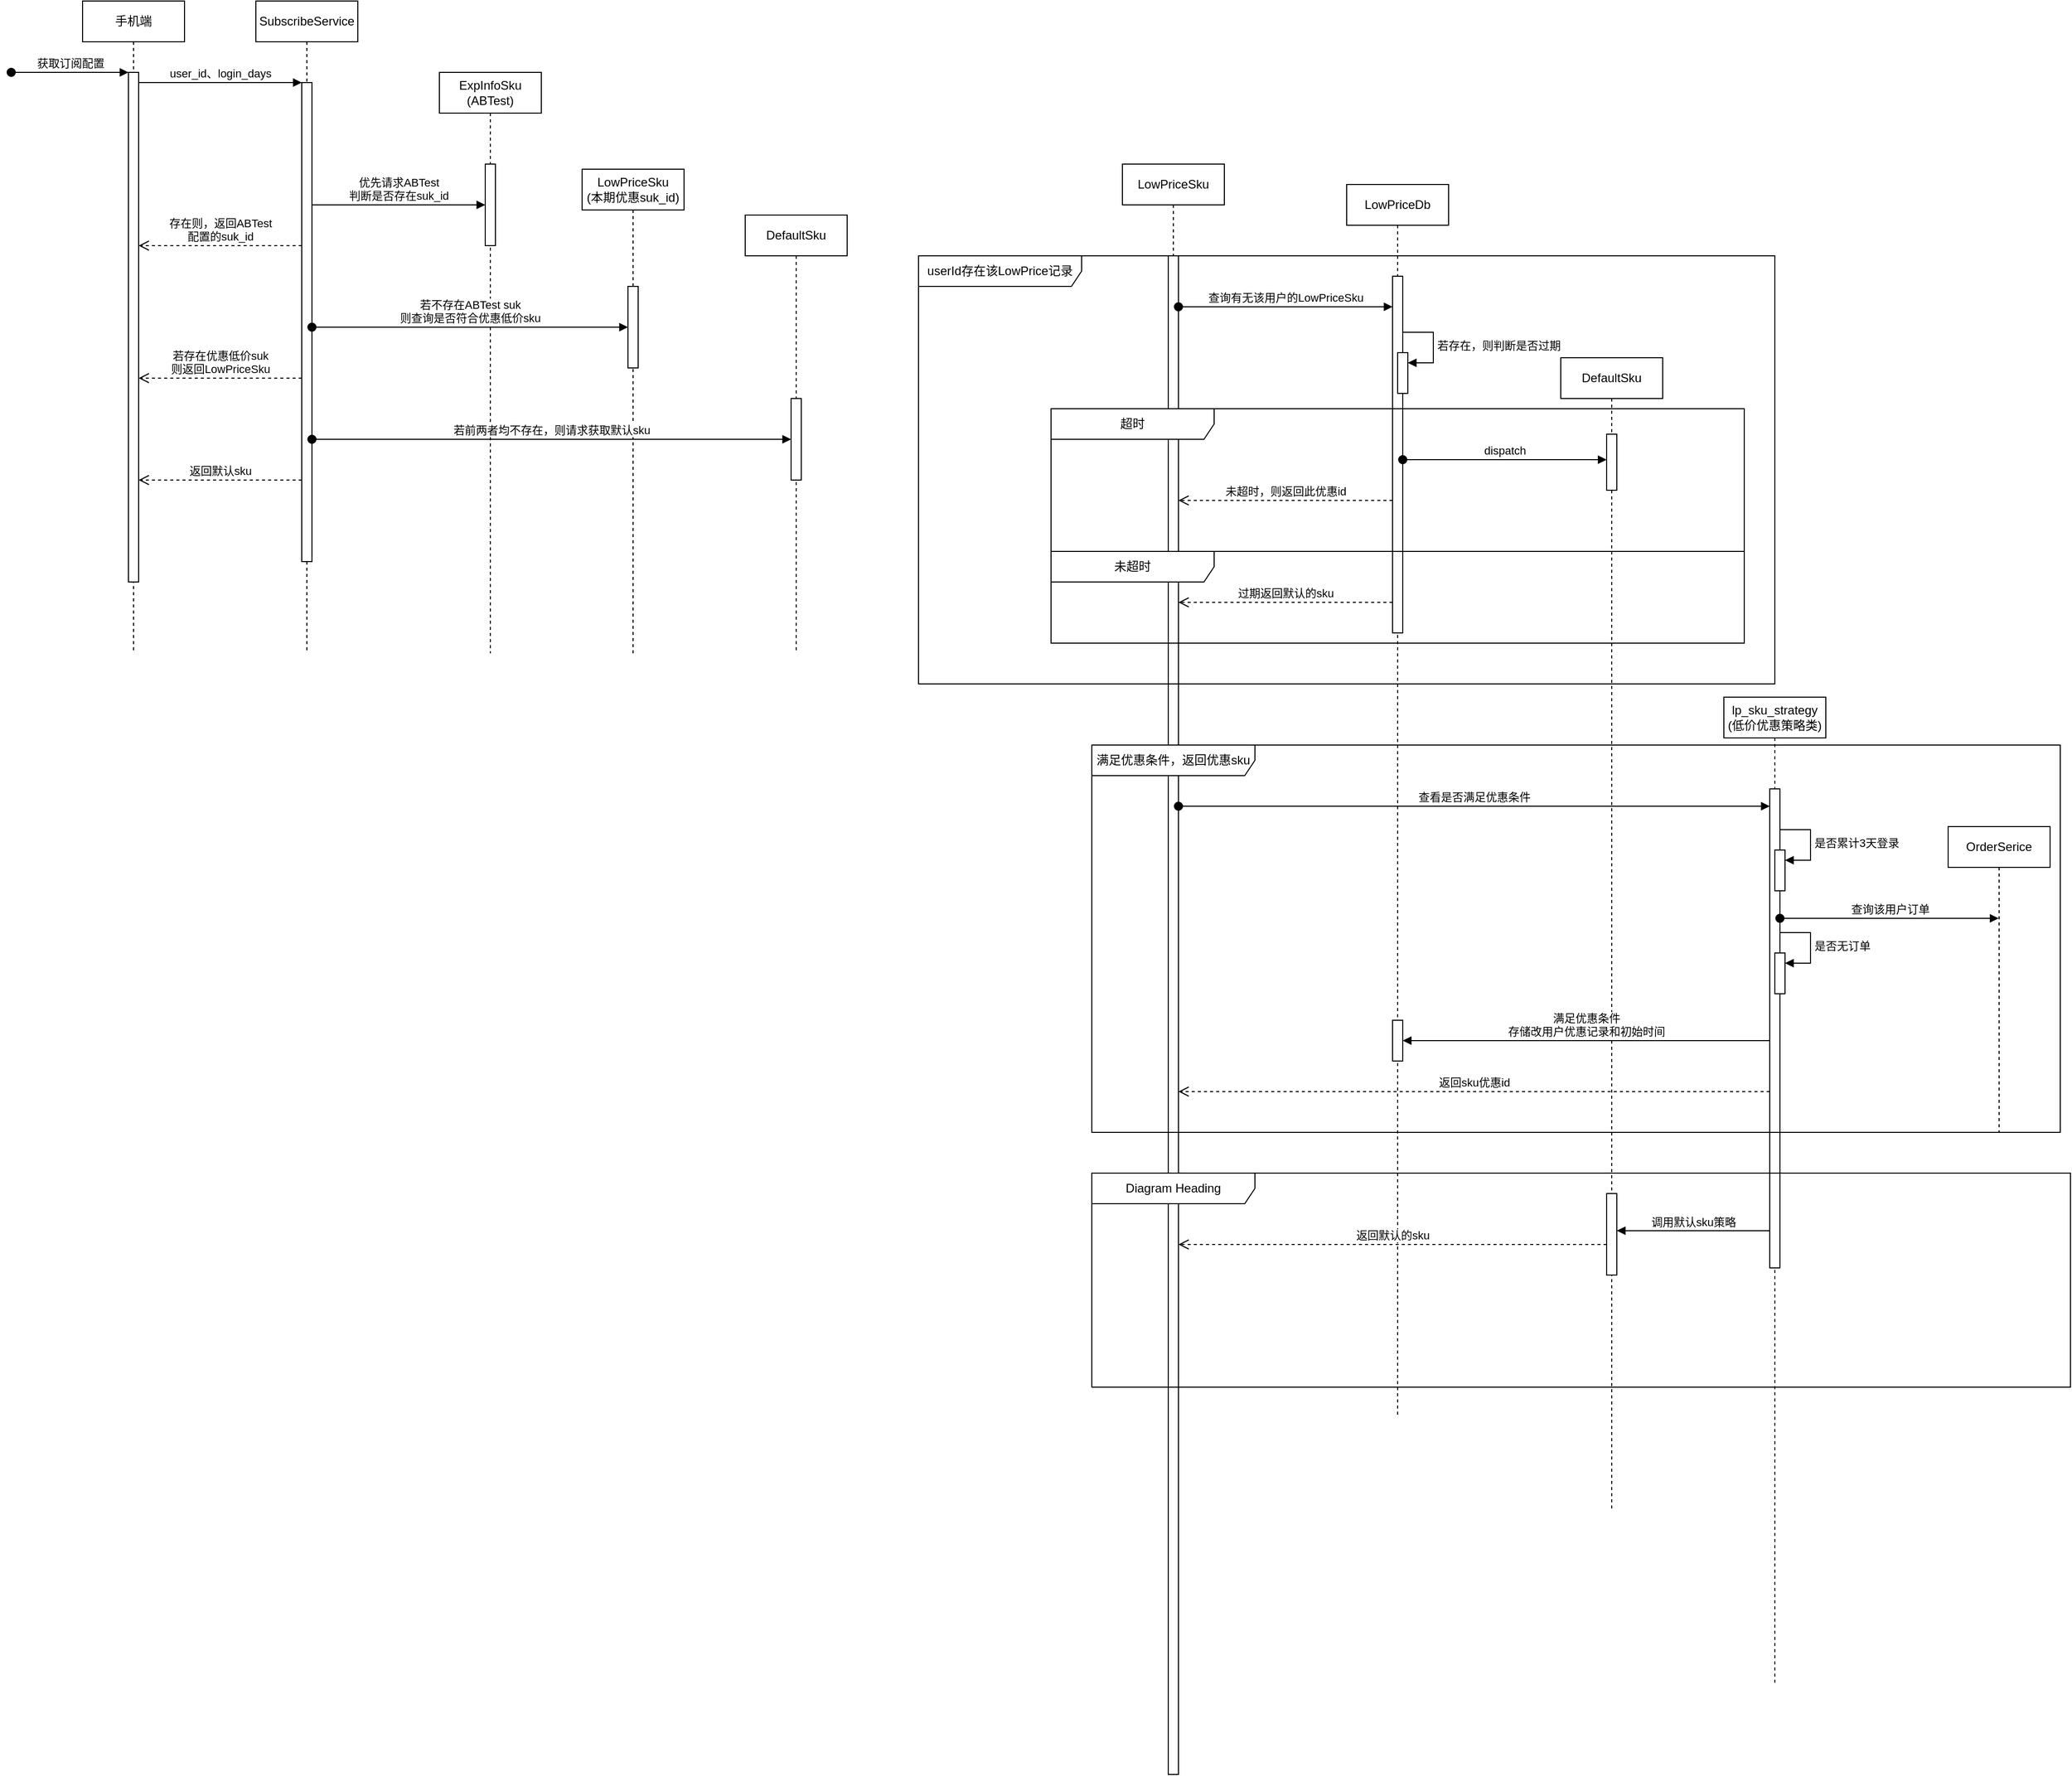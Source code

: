 <mxfile version="21.1.1" type="github">
  <diagram name="Page-1" id="2YBvvXClWsGukQMizWep">
    <mxGraphModel dx="1970" dy="452" grid="1" gridSize="10" guides="1" tooltips="1" connect="1" arrows="1" fold="1" page="1" pageScale="1" pageWidth="850" pageHeight="1100" math="0" shadow="0">
      <root>
        <mxCell id="0" />
        <mxCell id="1" parent="0" />
        <mxCell id="aM9ryv3xv72pqoxQDRHE-1" value="手机端" style="shape=umlLifeline;perimeter=lifelinePerimeter;whiteSpace=wrap;html=1;container=0;dropTarget=0;collapsible=0;recursiveResize=0;outlineConnect=0;portConstraint=eastwest;newEdgeStyle={&quot;edgeStyle&quot;:&quot;elbowEdgeStyle&quot;,&quot;elbow&quot;:&quot;vertical&quot;,&quot;curved&quot;:0,&quot;rounded&quot;:0};" parent="1" vertex="1">
          <mxGeometry x="40" y="40" width="100" height="640" as="geometry" />
        </mxCell>
        <mxCell id="aM9ryv3xv72pqoxQDRHE-2" value="" style="html=1;points=[];perimeter=orthogonalPerimeter;outlineConnect=0;targetShapes=umlLifeline;portConstraint=eastwest;newEdgeStyle={&quot;edgeStyle&quot;:&quot;elbowEdgeStyle&quot;,&quot;elbow&quot;:&quot;vertical&quot;,&quot;curved&quot;:0,&quot;rounded&quot;:0};" parent="aM9ryv3xv72pqoxQDRHE-1" vertex="1">
          <mxGeometry x="45" y="70" width="10" height="500" as="geometry" />
        </mxCell>
        <mxCell id="aM9ryv3xv72pqoxQDRHE-3" value="获取订阅配置" style="html=1;verticalAlign=bottom;startArrow=oval;endArrow=block;startSize=8;edgeStyle=elbowEdgeStyle;elbow=vertical;curved=0;rounded=0;" parent="aM9ryv3xv72pqoxQDRHE-1" target="aM9ryv3xv72pqoxQDRHE-2" edge="1">
          <mxGeometry relative="1" as="geometry">
            <mxPoint x="-70" y="70" as="sourcePoint" />
          </mxGeometry>
        </mxCell>
        <mxCell id="aM9ryv3xv72pqoxQDRHE-5" value="SubscribeService" style="shape=umlLifeline;perimeter=lifelinePerimeter;whiteSpace=wrap;html=1;container=0;dropTarget=0;collapsible=0;recursiveResize=0;outlineConnect=0;portConstraint=eastwest;newEdgeStyle={&quot;edgeStyle&quot;:&quot;elbowEdgeStyle&quot;,&quot;elbow&quot;:&quot;vertical&quot;,&quot;curved&quot;:0,&quot;rounded&quot;:0};" parent="1" vertex="1">
          <mxGeometry x="210" y="40" width="100" height="640" as="geometry" />
        </mxCell>
        <mxCell id="aM9ryv3xv72pqoxQDRHE-6" value="" style="html=1;points=[];perimeter=orthogonalPerimeter;outlineConnect=0;targetShapes=umlLifeline;portConstraint=eastwest;newEdgeStyle={&quot;edgeStyle&quot;:&quot;elbowEdgeStyle&quot;,&quot;elbow&quot;:&quot;vertical&quot;,&quot;curved&quot;:0,&quot;rounded&quot;:0};" parent="aM9ryv3xv72pqoxQDRHE-5" vertex="1">
          <mxGeometry x="45" y="80" width="10" height="470" as="geometry" />
        </mxCell>
        <mxCell id="aM9ryv3xv72pqoxQDRHE-7" value="user_id、login_days" style="html=1;verticalAlign=bottom;endArrow=block;edgeStyle=elbowEdgeStyle;elbow=vertical;curved=0;rounded=0;" parent="1" source="aM9ryv3xv72pqoxQDRHE-2" target="aM9ryv3xv72pqoxQDRHE-6" edge="1">
          <mxGeometry relative="1" as="geometry">
            <mxPoint x="195" y="130" as="sourcePoint" />
            <Array as="points">
              <mxPoint x="180" y="120" />
            </Array>
          </mxGeometry>
        </mxCell>
        <mxCell id="aM9ryv3xv72pqoxQDRHE-8" value="存在则，返回ABTest&lt;br&gt;配置的suk_id" style="html=1;verticalAlign=bottom;endArrow=open;dashed=1;endSize=8;edgeStyle=elbowEdgeStyle;elbow=vertical;curved=0;rounded=0;" parent="1" source="aM9ryv3xv72pqoxQDRHE-6" target="aM9ryv3xv72pqoxQDRHE-2" edge="1">
          <mxGeometry relative="1" as="geometry">
            <mxPoint x="195" y="205" as="targetPoint" />
            <Array as="points">
              <mxPoint x="190" y="280" />
            </Array>
          </mxGeometry>
        </mxCell>
        <mxCell id="qRY4NtOVa-TL3CYUg2ju-1" value="ExpInfoSku&lt;br&gt;(ABTest)" style="shape=umlLifeline;perimeter=lifelinePerimeter;whiteSpace=wrap;html=1;container=1;dropTarget=0;collapsible=0;recursiveResize=0;outlineConnect=0;portConstraint=eastwest;newEdgeStyle={&quot;edgeStyle&quot;:&quot;elbowEdgeStyle&quot;,&quot;elbow&quot;:&quot;vertical&quot;,&quot;curved&quot;:0,&quot;rounded&quot;:0};" parent="1" vertex="1">
          <mxGeometry x="390" y="110" width="100" height="570" as="geometry" />
        </mxCell>
        <mxCell id="qRY4NtOVa-TL3CYUg2ju-2" value="" style="html=1;points=[];perimeter=orthogonalPerimeter;outlineConnect=0;targetShapes=umlLifeline;portConstraint=eastwest;newEdgeStyle={&quot;edgeStyle&quot;:&quot;elbowEdgeStyle&quot;,&quot;elbow&quot;:&quot;vertical&quot;,&quot;curved&quot;:0,&quot;rounded&quot;:0};" parent="qRY4NtOVa-TL3CYUg2ju-1" vertex="1">
          <mxGeometry x="45" y="90" width="10" height="80" as="geometry" />
        </mxCell>
        <mxCell id="qRY4NtOVa-TL3CYUg2ju-3" value="优先请求ABTest&lt;br&gt;判断是否存在suk_id" style="html=1;verticalAlign=bottom;endArrow=block;edgeStyle=elbowEdgeStyle;elbow=vertical;curved=0;rounded=0;" parent="1" source="aM9ryv3xv72pqoxQDRHE-6" target="qRY4NtOVa-TL3CYUg2ju-2" edge="1">
          <mxGeometry relative="1" as="geometry">
            <mxPoint x="365" y="200" as="sourcePoint" />
          </mxGeometry>
        </mxCell>
        <mxCell id="qRY4NtOVa-TL3CYUg2ju-5" value="LowPriceSku&lt;br&gt;(本期优惠suk_id)" style="shape=umlLifeline;perimeter=lifelinePerimeter;whiteSpace=wrap;html=1;container=1;dropTarget=0;collapsible=0;recursiveResize=0;outlineConnect=0;portConstraint=eastwest;newEdgeStyle={&quot;edgeStyle&quot;:&quot;elbowEdgeStyle&quot;,&quot;elbow&quot;:&quot;vertical&quot;,&quot;curved&quot;:0,&quot;rounded&quot;:0};" parent="1" vertex="1">
          <mxGeometry x="530" y="205" width="100" height="475" as="geometry" />
        </mxCell>
        <mxCell id="qRY4NtOVa-TL3CYUg2ju-6" value="" style="html=1;points=[];perimeter=orthogonalPerimeter;outlineConnect=0;targetShapes=umlLifeline;portConstraint=eastwest;newEdgeStyle={&quot;edgeStyle&quot;:&quot;elbowEdgeStyle&quot;,&quot;elbow&quot;:&quot;vertical&quot;,&quot;curved&quot;:0,&quot;rounded&quot;:0};" parent="qRY4NtOVa-TL3CYUg2ju-5" vertex="1">
          <mxGeometry x="45" y="115" width="10" height="80" as="geometry" />
        </mxCell>
        <mxCell id="qRY4NtOVa-TL3CYUg2ju-7" value="若不存在ABTest suk&lt;br&gt;则查询是否符合优惠低价sku" style="html=1;verticalAlign=bottom;startArrow=oval;endArrow=block;startSize=8;edgeStyle=elbowEdgeStyle;elbow=vertical;curved=0;rounded=0;" parent="1" source="aM9ryv3xv72pqoxQDRHE-6" target="qRY4NtOVa-TL3CYUg2ju-6" edge="1">
          <mxGeometry relative="1" as="geometry">
            <mxPoint x="515" y="320" as="sourcePoint" />
          </mxGeometry>
        </mxCell>
        <mxCell id="qRY4NtOVa-TL3CYUg2ju-8" value="若存在优惠低价suk&lt;br&gt;则返回LowPriceSku" style="html=1;verticalAlign=bottom;endArrow=open;dashed=1;endSize=8;edgeStyle=elbowEdgeStyle;elbow=vertical;curved=0;rounded=0;" parent="1" source="aM9ryv3xv72pqoxQDRHE-6" target="aM9ryv3xv72pqoxQDRHE-2" edge="1">
          <mxGeometry relative="1" as="geometry">
            <mxPoint x="210" y="400" as="sourcePoint" />
            <mxPoint x="130" y="400" as="targetPoint" />
            <Array as="points">
              <mxPoint x="200" y="410" />
            </Array>
          </mxGeometry>
        </mxCell>
        <mxCell id="qRY4NtOVa-TL3CYUg2ju-9" value="DefaultSku" style="shape=umlLifeline;perimeter=lifelinePerimeter;whiteSpace=wrap;html=1;container=1;dropTarget=0;collapsible=0;recursiveResize=0;outlineConnect=0;portConstraint=eastwest;newEdgeStyle={&quot;edgeStyle&quot;:&quot;elbowEdgeStyle&quot;,&quot;elbow&quot;:&quot;vertical&quot;,&quot;curved&quot;:0,&quot;rounded&quot;:0};" parent="1" vertex="1">
          <mxGeometry x="690" y="250" width="100" height="430" as="geometry" />
        </mxCell>
        <mxCell id="qRY4NtOVa-TL3CYUg2ju-13" value="" style="html=1;points=[];perimeter=orthogonalPerimeter;outlineConnect=0;targetShapes=umlLifeline;portConstraint=eastwest;newEdgeStyle={&quot;edgeStyle&quot;:&quot;elbowEdgeStyle&quot;,&quot;elbow&quot;:&quot;vertical&quot;,&quot;curved&quot;:0,&quot;rounded&quot;:0};" parent="qRY4NtOVa-TL3CYUg2ju-9" vertex="1">
          <mxGeometry x="45" y="180" width="10" height="80" as="geometry" />
        </mxCell>
        <mxCell id="qRY4NtOVa-TL3CYUg2ju-14" value="若前两者均不存在，则请求获取默认sku" style="html=1;verticalAlign=bottom;startArrow=oval;endArrow=block;startSize=8;edgeStyle=elbowEdgeStyle;elbow=vertical;curved=0;rounded=0;" parent="1" source="aM9ryv3xv72pqoxQDRHE-6" target="qRY4NtOVa-TL3CYUg2ju-13" edge="1">
          <mxGeometry relative="1" as="geometry">
            <mxPoint x="675" y="430" as="sourcePoint" />
          </mxGeometry>
        </mxCell>
        <mxCell id="qRY4NtOVa-TL3CYUg2ju-15" value="返回默认sku" style="html=1;verticalAlign=bottom;endArrow=open;dashed=1;endSize=8;edgeStyle=elbowEdgeStyle;elbow=vertical;curved=0;rounded=0;" parent="1" source="aM9ryv3xv72pqoxQDRHE-6" target="aM9ryv3xv72pqoxQDRHE-2" edge="1">
          <mxGeometry relative="1" as="geometry">
            <mxPoint x="250" y="520" as="sourcePoint" />
            <mxPoint x="170" y="520" as="targetPoint" />
            <Array as="points">
              <mxPoint x="200" y="510" />
              <mxPoint x="210" y="500" />
            </Array>
          </mxGeometry>
        </mxCell>
        <mxCell id="qRY4NtOVa-TL3CYUg2ju-17" value="LowPriceSku" style="shape=umlLifeline;perimeter=lifelinePerimeter;whiteSpace=wrap;html=1;container=1;dropTarget=0;collapsible=0;recursiveResize=0;outlineConnect=0;portConstraint=eastwest;newEdgeStyle={&quot;edgeStyle&quot;:&quot;elbowEdgeStyle&quot;,&quot;elbow&quot;:&quot;vertical&quot;,&quot;curved&quot;:0,&quot;rounded&quot;:0};" parent="1" vertex="1">
          <mxGeometry x="1060" y="200" width="100" height="1580" as="geometry" />
        </mxCell>
        <mxCell id="qRY4NtOVa-TL3CYUg2ju-21" value="" style="html=1;points=[];perimeter=orthogonalPerimeter;outlineConnect=0;targetShapes=umlLifeline;portConstraint=eastwest;newEdgeStyle={&quot;edgeStyle&quot;:&quot;elbowEdgeStyle&quot;,&quot;elbow&quot;:&quot;vertical&quot;,&quot;curved&quot;:0,&quot;rounded&quot;:0};" parent="qRY4NtOVa-TL3CYUg2ju-17" vertex="1">
          <mxGeometry x="45" y="90" width="10" height="1490" as="geometry" />
        </mxCell>
        <mxCell id="qRY4NtOVa-TL3CYUg2ju-20" value="LowPriceDb" style="shape=umlLifeline;perimeter=lifelinePerimeter;whiteSpace=wrap;html=1;container=1;dropTarget=0;collapsible=0;recursiveResize=0;outlineConnect=0;portConstraint=eastwest;newEdgeStyle={&quot;edgeStyle&quot;:&quot;elbowEdgeStyle&quot;,&quot;elbow&quot;:&quot;vertical&quot;,&quot;curved&quot;:0,&quot;rounded&quot;:0};" parent="1" vertex="1">
          <mxGeometry x="1280" y="220" width="100" height="1210" as="geometry" />
        </mxCell>
        <mxCell id="qRY4NtOVa-TL3CYUg2ju-22" value="" style="html=1;points=[];perimeter=orthogonalPerimeter;outlineConnect=0;targetShapes=umlLifeline;portConstraint=eastwest;newEdgeStyle={&quot;edgeStyle&quot;:&quot;elbowEdgeStyle&quot;,&quot;elbow&quot;:&quot;vertical&quot;,&quot;curved&quot;:0,&quot;rounded&quot;:0};" parent="qRY4NtOVa-TL3CYUg2ju-20" vertex="1">
          <mxGeometry x="45" y="90" width="10" height="350" as="geometry" />
        </mxCell>
        <mxCell id="qRY4NtOVa-TL3CYUg2ju-27" value="" style="html=1;points=[];perimeter=orthogonalPerimeter;outlineConnect=0;targetShapes=umlLifeline;portConstraint=eastwest;newEdgeStyle={&quot;edgeStyle&quot;:&quot;elbowEdgeStyle&quot;,&quot;elbow&quot;:&quot;vertical&quot;,&quot;curved&quot;:0,&quot;rounded&quot;:0};" parent="qRY4NtOVa-TL3CYUg2ju-20" vertex="1">
          <mxGeometry x="50" y="165" width="10" height="40" as="geometry" />
        </mxCell>
        <mxCell id="qRY4NtOVa-TL3CYUg2ju-28" value="若存在，则判断是否过期" style="html=1;align=left;spacingLeft=2;endArrow=block;rounded=0;edgeStyle=orthogonalEdgeStyle;curved=0;rounded=0;" parent="qRY4NtOVa-TL3CYUg2ju-20" target="qRY4NtOVa-TL3CYUg2ju-27" edge="1">
          <mxGeometry relative="1" as="geometry">
            <mxPoint x="55" y="145" as="sourcePoint" />
            <Array as="points">
              <mxPoint x="85" y="175" />
            </Array>
          </mxGeometry>
        </mxCell>
        <mxCell id="qRY4NtOVa-TL3CYUg2ju-48" value="" style="html=1;points=[];perimeter=orthogonalPerimeter;outlineConnect=0;targetShapes=umlLifeline;portConstraint=eastwest;newEdgeStyle={&quot;edgeStyle&quot;:&quot;elbowEdgeStyle&quot;,&quot;elbow&quot;:&quot;vertical&quot;,&quot;curved&quot;:0,&quot;rounded&quot;:0};" parent="qRY4NtOVa-TL3CYUg2ju-20" vertex="1">
          <mxGeometry x="45" y="820" width="10" height="40" as="geometry" />
        </mxCell>
        <mxCell id="qRY4NtOVa-TL3CYUg2ju-23" value="查询有无该用户的LowPriceSku" style="html=1;verticalAlign=bottom;startArrow=oval;endArrow=block;startSize=8;edgeStyle=elbowEdgeStyle;elbow=vertical;curved=0;rounded=0;" parent="1" source="qRY4NtOVa-TL3CYUg2ju-21" target="qRY4NtOVa-TL3CYUg2ju-22" edge="1">
          <mxGeometry relative="1" as="geometry">
            <mxPoint x="1265" y="310" as="sourcePoint" />
            <Array as="points">
              <mxPoint x="1240" y="340" />
            </Array>
          </mxGeometry>
        </mxCell>
        <mxCell id="qRY4NtOVa-TL3CYUg2ju-29" value="DefaultSku" style="shape=umlLifeline;perimeter=lifelinePerimeter;whiteSpace=wrap;html=1;container=1;dropTarget=0;collapsible=0;recursiveResize=0;outlineConnect=0;portConstraint=eastwest;newEdgeStyle={&quot;edgeStyle&quot;:&quot;elbowEdgeStyle&quot;,&quot;elbow&quot;:&quot;vertical&quot;,&quot;curved&quot;:0,&quot;rounded&quot;:0};" parent="1" vertex="1">
          <mxGeometry x="1490" y="390" width="100" height="1130" as="geometry" />
        </mxCell>
        <mxCell id="qRY4NtOVa-TL3CYUg2ju-30" value="" style="html=1;points=[];perimeter=orthogonalPerimeter;outlineConnect=0;targetShapes=umlLifeline;portConstraint=eastwest;newEdgeStyle={&quot;edgeStyle&quot;:&quot;elbowEdgeStyle&quot;,&quot;elbow&quot;:&quot;vertical&quot;,&quot;curved&quot;:0,&quot;rounded&quot;:0};" parent="qRY4NtOVa-TL3CYUg2ju-29" vertex="1">
          <mxGeometry x="45" y="75" width="10" height="55" as="geometry" />
        </mxCell>
        <mxCell id="qRY4NtOVa-TL3CYUg2ju-57" value="" style="html=1;points=[];perimeter=orthogonalPerimeter;outlineConnect=0;targetShapes=umlLifeline;portConstraint=eastwest;newEdgeStyle={&quot;edgeStyle&quot;:&quot;elbowEdgeStyle&quot;,&quot;elbow&quot;:&quot;vertical&quot;,&quot;curved&quot;:0,&quot;rounded&quot;:0};" parent="qRY4NtOVa-TL3CYUg2ju-29" vertex="1">
          <mxGeometry x="45" y="820" width="10" height="80" as="geometry" />
        </mxCell>
        <mxCell id="qRY4NtOVa-TL3CYUg2ju-31" value="dispatch" style="html=1;verticalAlign=bottom;startArrow=oval;endArrow=block;startSize=8;edgeStyle=elbowEdgeStyle;elbow=vertical;curved=0;rounded=0;" parent="1" source="qRY4NtOVa-TL3CYUg2ju-22" target="qRY4NtOVa-TL3CYUg2ju-30" edge="1">
          <mxGeometry relative="1" as="geometry">
            <mxPoint x="1475" y="500" as="sourcePoint" />
            <Array as="points">
              <mxPoint x="1440" y="490" />
            </Array>
          </mxGeometry>
        </mxCell>
        <mxCell id="qRY4NtOVa-TL3CYUg2ju-32" value="过期返回默认的sku" style="html=1;verticalAlign=bottom;endArrow=open;dashed=1;endSize=8;edgeStyle=elbowEdgeStyle;elbow=vertical;curved=0;rounded=0;" parent="1" source="qRY4NtOVa-TL3CYUg2ju-22" target="qRY4NtOVa-TL3CYUg2ju-21" edge="1">
          <mxGeometry relative="1" as="geometry">
            <mxPoint x="1300" y="550" as="sourcePoint" />
            <mxPoint x="1220" y="550" as="targetPoint" />
            <Array as="points">
              <mxPoint x="1260" y="630" />
              <mxPoint x="1230" y="510" />
            </Array>
          </mxGeometry>
        </mxCell>
        <mxCell id="qRY4NtOVa-TL3CYUg2ju-33" value="超时" style="shape=umlFrame;whiteSpace=wrap;html=1;pointerEvents=0;recursiveResize=0;container=1;collapsible=0;width=160;" parent="1" vertex="1">
          <mxGeometry x="990" y="440" width="680" height="140" as="geometry" />
        </mxCell>
        <mxCell id="qRY4NtOVa-TL3CYUg2ju-36" value="未超时" style="shape=umlFrame;whiteSpace=wrap;html=1;pointerEvents=0;recursiveResize=0;container=1;collapsible=0;width=160;" parent="qRY4NtOVa-TL3CYUg2ju-33" vertex="1">
          <mxGeometry y="140" width="680" height="90" as="geometry" />
        </mxCell>
        <mxCell id="qRY4NtOVa-TL3CYUg2ju-34" value="未超时，则返回此优惠id" style="html=1;verticalAlign=bottom;endArrow=open;dashed=1;endSize=8;edgeStyle=elbowEdgeStyle;elbow=vertical;curved=0;rounded=0;" parent="1" source="qRY4NtOVa-TL3CYUg2ju-22" target="qRY4NtOVa-TL3CYUg2ju-21" edge="1">
          <mxGeometry relative="1" as="geometry">
            <mxPoint x="1310" y="670" as="sourcePoint" />
            <mxPoint x="1230" y="670" as="targetPoint" />
            <Array as="points">
              <mxPoint x="1290" y="530" />
            </Array>
          </mxGeometry>
        </mxCell>
        <mxCell id="qRY4NtOVa-TL3CYUg2ju-37" value="userId存在该LowPrice记录" style="shape=umlFrame;whiteSpace=wrap;html=1;pointerEvents=0;recursiveResize=0;container=1;collapsible=0;width=160;" parent="1" vertex="1">
          <mxGeometry x="860" y="290" width="840" height="420" as="geometry" />
        </mxCell>
        <mxCell id="qRY4NtOVa-TL3CYUg2ju-38" value="lp_sku_strategy&lt;br&gt;(低价优惠策略类)" style="shape=umlLifeline;perimeter=lifelinePerimeter;whiteSpace=wrap;html=1;container=1;dropTarget=0;collapsible=0;recursiveResize=0;outlineConnect=0;portConstraint=eastwest;newEdgeStyle={&quot;edgeStyle&quot;:&quot;elbowEdgeStyle&quot;,&quot;elbow&quot;:&quot;vertical&quot;,&quot;curved&quot;:0,&quot;rounded&quot;:0};" parent="1" vertex="1">
          <mxGeometry x="1650" y="723" width="100" height="970" as="geometry" />
        </mxCell>
        <mxCell id="qRY4NtOVa-TL3CYUg2ju-39" value="" style="html=1;points=[];perimeter=orthogonalPerimeter;outlineConnect=0;targetShapes=umlLifeline;portConstraint=eastwest;newEdgeStyle={&quot;edgeStyle&quot;:&quot;elbowEdgeStyle&quot;,&quot;elbow&quot;:&quot;vertical&quot;,&quot;curved&quot;:0,&quot;rounded&quot;:0};" parent="qRY4NtOVa-TL3CYUg2ju-38" vertex="1">
          <mxGeometry x="45" y="90" width="10" height="470" as="geometry" />
        </mxCell>
        <mxCell id="qRY4NtOVa-TL3CYUg2ju-42" value="" style="html=1;points=[];perimeter=orthogonalPerimeter;outlineConnect=0;targetShapes=umlLifeline;portConstraint=eastwest;newEdgeStyle={&quot;edgeStyle&quot;:&quot;elbowEdgeStyle&quot;,&quot;elbow&quot;:&quot;vertical&quot;,&quot;curved&quot;:0,&quot;rounded&quot;:0};" parent="qRY4NtOVa-TL3CYUg2ju-38" vertex="1">
          <mxGeometry x="50" y="150" width="10" height="40" as="geometry" />
        </mxCell>
        <mxCell id="qRY4NtOVa-TL3CYUg2ju-43" value="是否累计3天登录" style="html=1;align=left;spacingLeft=2;endArrow=block;rounded=0;edgeStyle=orthogonalEdgeStyle;curved=0;rounded=0;" parent="qRY4NtOVa-TL3CYUg2ju-38" target="qRY4NtOVa-TL3CYUg2ju-42" edge="1">
          <mxGeometry relative="1" as="geometry">
            <mxPoint x="55" y="130" as="sourcePoint" />
            <Array as="points">
              <mxPoint x="85" y="160" />
            </Array>
          </mxGeometry>
        </mxCell>
        <mxCell id="qRY4NtOVa-TL3CYUg2ju-44" value="" style="html=1;points=[];perimeter=orthogonalPerimeter;outlineConnect=0;targetShapes=umlLifeline;portConstraint=eastwest;newEdgeStyle={&quot;edgeStyle&quot;:&quot;elbowEdgeStyle&quot;,&quot;elbow&quot;:&quot;vertical&quot;,&quot;curved&quot;:0,&quot;rounded&quot;:0};" parent="qRY4NtOVa-TL3CYUg2ju-38" vertex="1">
          <mxGeometry x="50" y="251" width="10" height="40" as="geometry" />
        </mxCell>
        <mxCell id="qRY4NtOVa-TL3CYUg2ju-45" value="是否无订单" style="html=1;align=left;spacingLeft=2;endArrow=block;rounded=0;edgeStyle=orthogonalEdgeStyle;curved=0;rounded=0;" parent="qRY4NtOVa-TL3CYUg2ju-38" target="qRY4NtOVa-TL3CYUg2ju-44" edge="1">
          <mxGeometry relative="1" as="geometry">
            <mxPoint x="55" y="231" as="sourcePoint" />
            <Array as="points">
              <mxPoint x="85" y="261" />
            </Array>
          </mxGeometry>
        </mxCell>
        <mxCell id="qRY4NtOVa-TL3CYUg2ju-40" value="查看是否满足优惠条件" style="html=1;verticalAlign=bottom;startArrow=oval;endArrow=block;startSize=8;edgeStyle=elbowEdgeStyle;elbow=vertical;curved=0;rounded=0;" parent="1" source="qRY4NtOVa-TL3CYUg2ju-21" target="qRY4NtOVa-TL3CYUg2ju-39" edge="1">
          <mxGeometry relative="1" as="geometry">
            <mxPoint x="1635" y="820" as="sourcePoint" />
            <Array as="points">
              <mxPoint x="1490" y="830" />
            </Array>
          </mxGeometry>
        </mxCell>
        <mxCell id="qRY4NtOVa-TL3CYUg2ju-46" value="OrderSerice" style="shape=umlLifeline;perimeter=lifelinePerimeter;whiteSpace=wrap;html=1;container=1;dropTarget=0;collapsible=0;recursiveResize=0;outlineConnect=0;portConstraint=eastwest;newEdgeStyle={&quot;edgeStyle&quot;:&quot;elbowEdgeStyle&quot;,&quot;elbow&quot;:&quot;vertical&quot;,&quot;curved&quot;:0,&quot;rounded&quot;:0};" parent="1" vertex="1">
          <mxGeometry x="1870" y="850" width="100" height="300" as="geometry" />
        </mxCell>
        <mxCell id="qRY4NtOVa-TL3CYUg2ju-47" value="查询该用户订单" style="html=1;verticalAlign=bottom;startArrow=oval;startFill=1;endArrow=block;startSize=8;edgeStyle=elbowEdgeStyle;elbow=vertical;curved=0;rounded=0;" parent="1" source="qRY4NtOVa-TL3CYUg2ju-39" target="qRY4NtOVa-TL3CYUg2ju-46" edge="1">
          <mxGeometry width="60" relative="1" as="geometry">
            <mxPoint x="1790" y="940" as="sourcePoint" />
            <mxPoint x="1850" y="940" as="targetPoint" />
            <Array as="points">
              <mxPoint x="1850" y="940" />
            </Array>
          </mxGeometry>
        </mxCell>
        <mxCell id="qRY4NtOVa-TL3CYUg2ju-49" value="满足优惠条件&lt;br&gt;存储改用户优惠记录和初始时间" style="html=1;verticalAlign=bottom;endArrow=block;edgeStyle=elbowEdgeStyle;elbow=vertical;curved=0;rounded=0;" parent="1" target="qRY4NtOVa-TL3CYUg2ju-48" edge="1">
          <mxGeometry relative="1" as="geometry">
            <mxPoint x="1695" y="1060" as="sourcePoint" />
            <Array as="points">
              <mxPoint x="1540" y="1060" />
            </Array>
          </mxGeometry>
        </mxCell>
        <mxCell id="qRY4NtOVa-TL3CYUg2ju-51" value="返回sku优惠id" style="html=1;verticalAlign=bottom;endArrow=open;dashed=1;endSize=8;edgeStyle=elbowEdgeStyle;elbow=vertical;curved=0;rounded=0;" parent="1" source="qRY4NtOVa-TL3CYUg2ju-39" target="qRY4NtOVa-TL3CYUg2ju-21" edge="1">
          <mxGeometry relative="1" as="geometry">
            <mxPoint x="1620" y="1160" as="sourcePoint" />
            <mxPoint x="1540" y="1160" as="targetPoint" />
            <Array as="points">
              <mxPoint x="1610" y="1110" />
            </Array>
          </mxGeometry>
        </mxCell>
        <mxCell id="qRY4NtOVa-TL3CYUg2ju-52" value="满足优惠条件，返回优惠sku" style="shape=umlFrame;whiteSpace=wrap;html=1;pointerEvents=0;recursiveResize=0;container=1;collapsible=0;width=160;" parent="1" vertex="1">
          <mxGeometry x="1030" y="770" width="950" height="380" as="geometry" />
        </mxCell>
        <mxCell id="qRY4NtOVa-TL3CYUg2ju-58" value="调用默认sku策略" style="html=1;verticalAlign=bottom;endArrow=block;edgeStyle=elbowEdgeStyle;elbow=vertical;curved=0;rounded=0;" parent="1" source="qRY4NtOVa-TL3CYUg2ju-39" target="qRY4NtOVa-TL3CYUg2ju-57" edge="1">
          <mxGeometry width="80" relative="1" as="geometry">
            <mxPoint x="1600" y="1220" as="sourcePoint" />
            <mxPoint x="1680" y="1220" as="targetPoint" />
          </mxGeometry>
        </mxCell>
        <mxCell id="qRY4NtOVa-TL3CYUg2ju-59" value="返回默认的sku" style="html=1;verticalAlign=bottom;endArrow=open;dashed=1;endSize=8;edgeStyle=elbowEdgeStyle;elbow=vertical;curved=0;rounded=0;" parent="1" source="qRY4NtOVa-TL3CYUg2ju-57" target="qRY4NtOVa-TL3CYUg2ju-21" edge="1">
          <mxGeometry relative="1" as="geometry">
            <mxPoint x="1370" y="1260" as="sourcePoint" />
            <mxPoint x="1290" y="1260" as="targetPoint" />
            <Array as="points">
              <mxPoint x="1210" y="1260" />
            </Array>
          </mxGeometry>
        </mxCell>
        <mxCell id="qRY4NtOVa-TL3CYUg2ju-60" value="Diagram Heading" style="shape=umlFrame;whiteSpace=wrap;html=1;pointerEvents=0;recursiveResize=0;container=1;collapsible=0;width=160;" parent="1" vertex="1">
          <mxGeometry x="1030" y="1190" width="960" height="210" as="geometry" />
        </mxCell>
      </root>
    </mxGraphModel>
  </diagram>
</mxfile>
